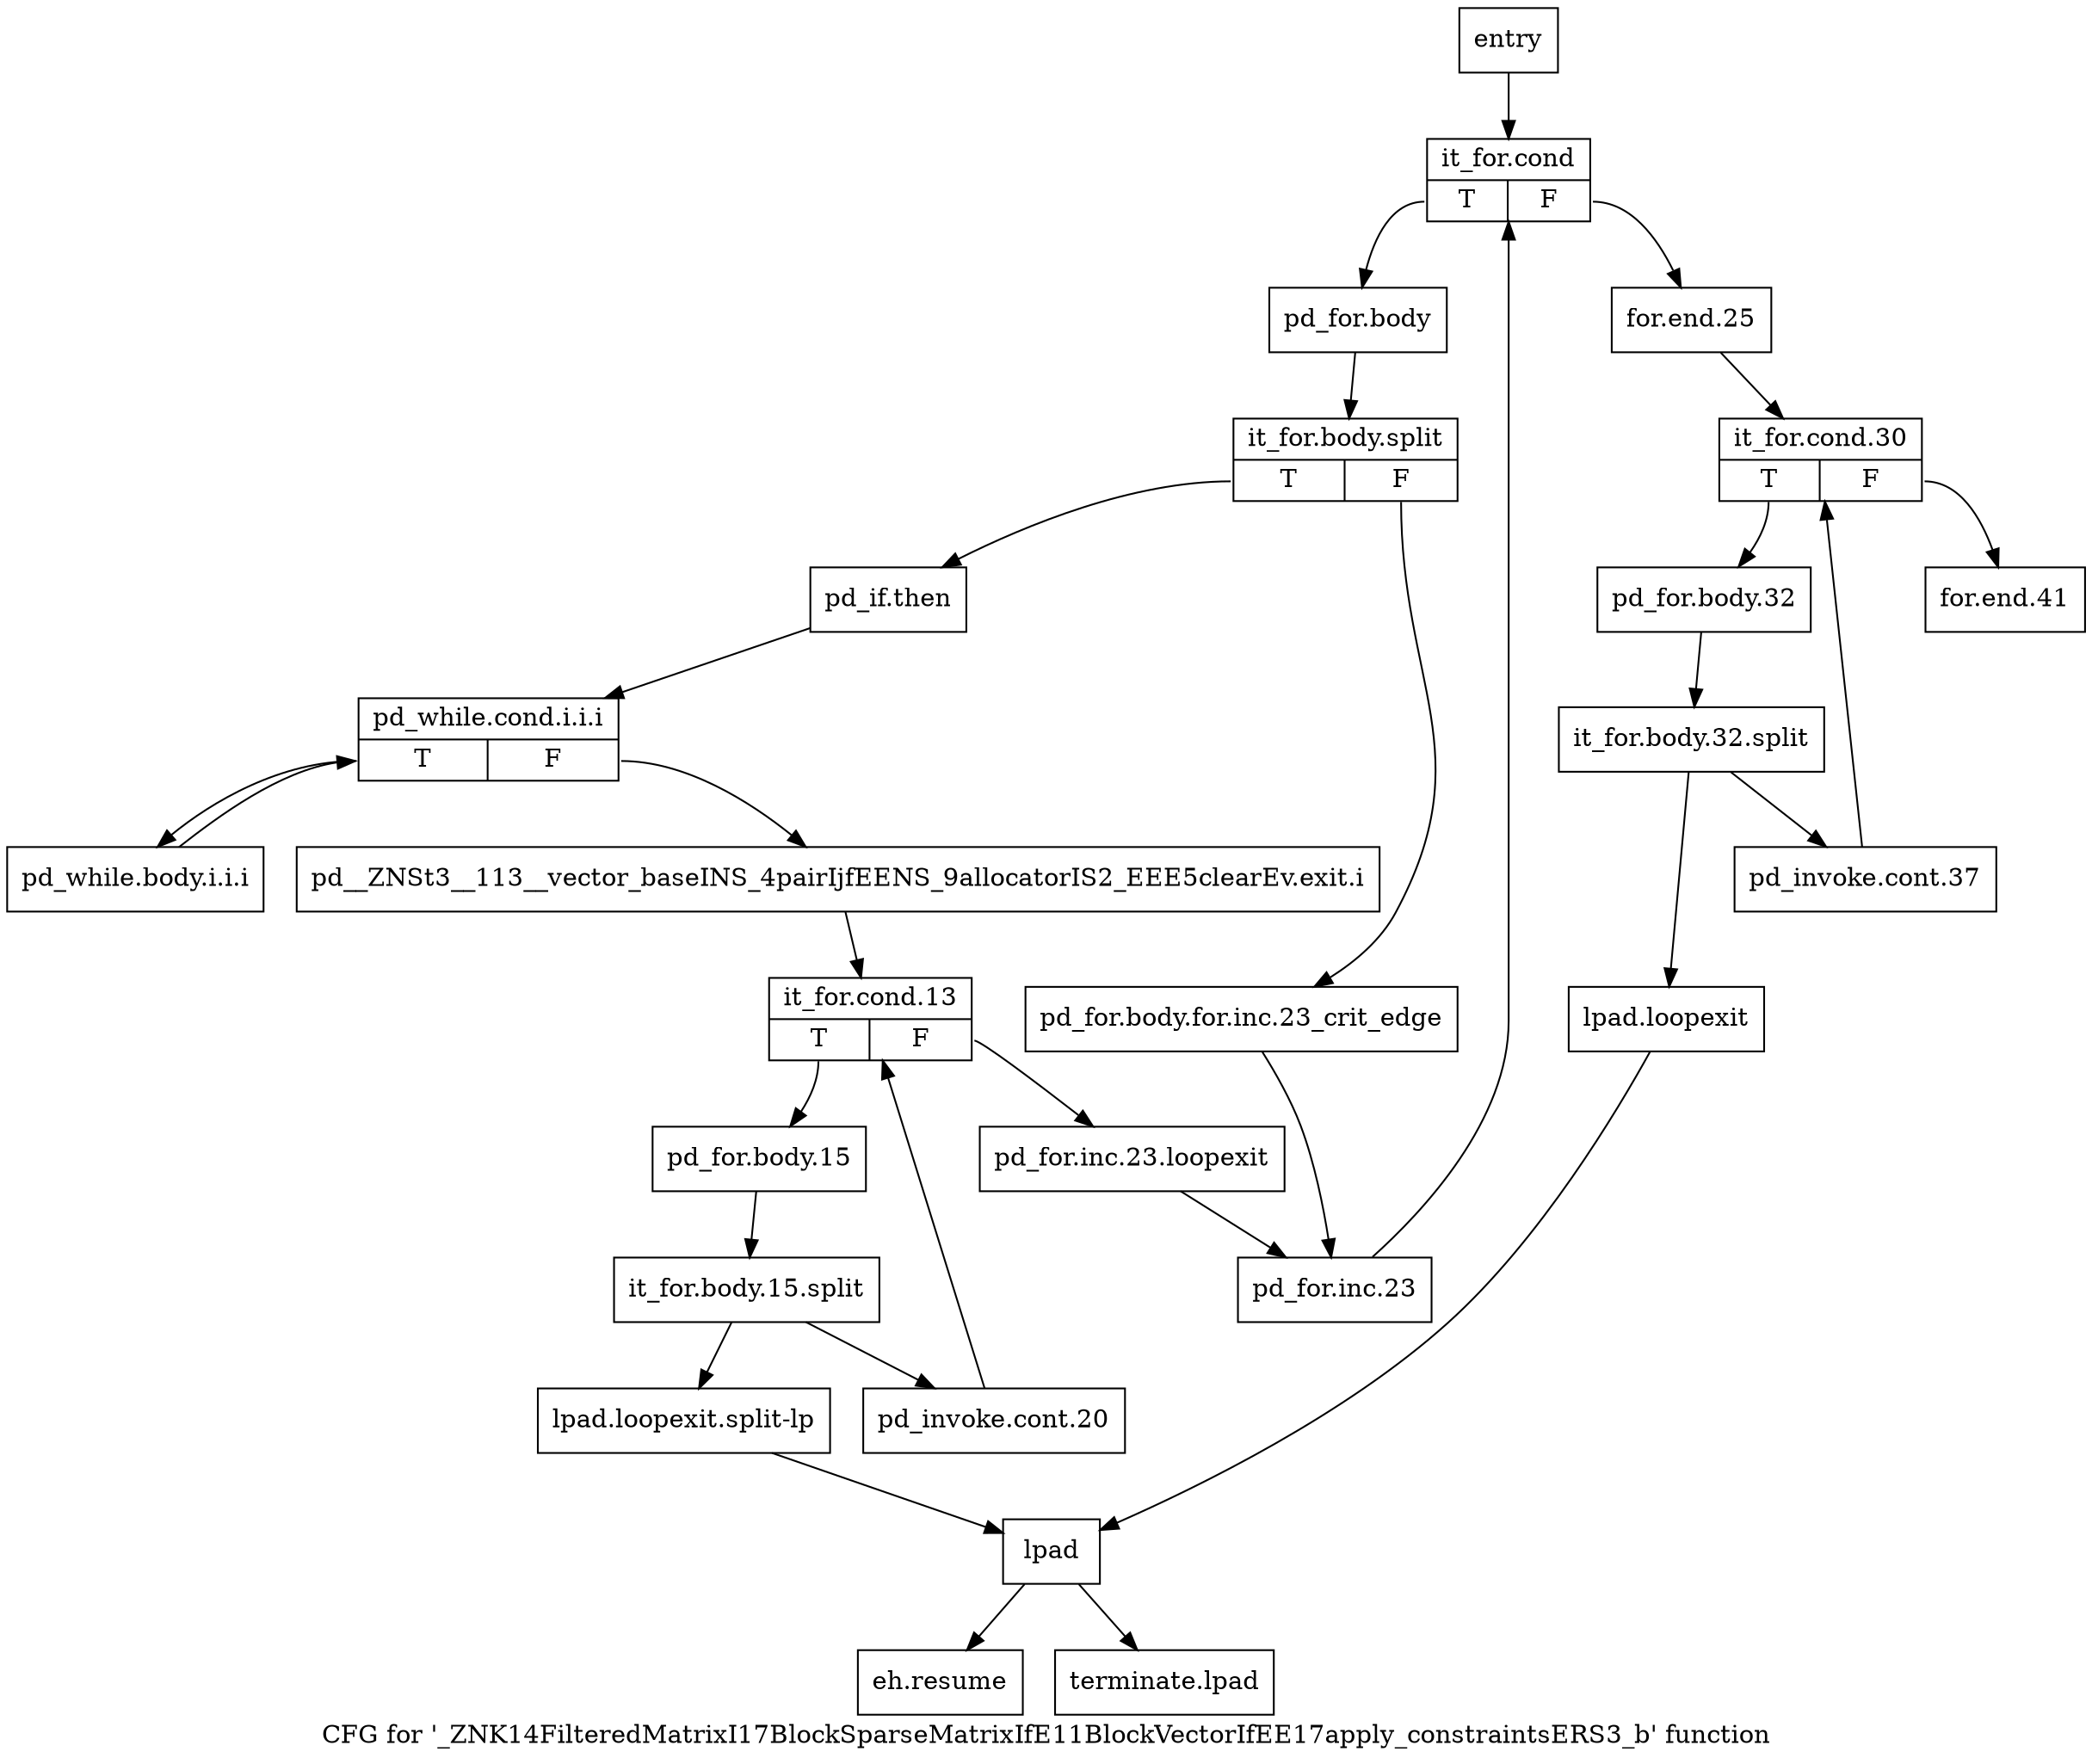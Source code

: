 digraph "CFG for '_ZNK14FilteredMatrixI17BlockSparseMatrixIfE11BlockVectorIfEE17apply_constraintsERS3_b' function" {
	label="CFG for '_ZNK14FilteredMatrixI17BlockSparseMatrixIfE11BlockVectorIfEE17apply_constraintsERS3_b' function";

	Node0x47c64d0 [shape=record,label="{entry}"];
	Node0x47c64d0 -> Node0x47c6520;
	Node0x47c6520 [shape=record,label="{it_for.cond|{<s0>T|<s1>F}}"];
	Node0x47c6520:s0 -> Node0x47c6570;
	Node0x47c6520:s1 -> Node0x47c69d0;
	Node0x47c6570 [shape=record,label="{pd_for.body}"];
	Node0x47c6570 -> Node0xa708620;
	Node0xa708620 [shape=record,label="{it_for.body.split|{<s0>T|<s1>F}}"];
	Node0xa708620:s0 -> Node0x47c6610;
	Node0xa708620:s1 -> Node0x47c65c0;
	Node0x47c65c0 [shape=record,label="{pd_for.body.for.inc.23_crit_edge}"];
	Node0x47c65c0 -> Node0x47c6980;
	Node0x47c6610 [shape=record,label="{pd_if.then}"];
	Node0x47c6610 -> Node0x47c6660;
	Node0x47c6660 [shape=record,label="{pd_while.cond.i.i.i|{<s0>T|<s1>F}}"];
	Node0x47c6660:s0 -> Node0x47c66b0;
	Node0x47c6660:s1 -> Node0x47c6700;
	Node0x47c66b0 [shape=record,label="{pd_while.body.i.i.i}"];
	Node0x47c66b0 -> Node0x47c6660;
	Node0x47c6700 [shape=record,label="{pd__ZNSt3__113__vector_baseINS_4pairIjfEENS_9allocatorIS2_EEE5clearEv.exit.i}"];
	Node0x47c6700 -> Node0x47c6750;
	Node0x47c6750 [shape=record,label="{it_for.cond.13|{<s0>T|<s1>F}}"];
	Node0x47c6750:s0 -> Node0x47c67a0;
	Node0x47c6750:s1 -> Node0x47c6930;
	Node0x47c67a0 [shape=record,label="{pd_for.body.15}"];
	Node0x47c67a0 -> Node0xa7081c0;
	Node0xa7081c0 [shape=record,label="{it_for.body.15.split}"];
	Node0xa7081c0 -> Node0x47c67f0;
	Node0xa7081c0 -> Node0x47c6890;
	Node0x47c67f0 [shape=record,label="{pd_invoke.cont.20}"];
	Node0x47c67f0 -> Node0x47c6750;
	Node0x47c6840 [shape=record,label="{lpad.loopexit}"];
	Node0x47c6840 -> Node0x47c68e0;
	Node0x47c6890 [shape=record,label="{lpad.loopexit.split-lp}"];
	Node0x47c6890 -> Node0x47c68e0;
	Node0x47c68e0 [shape=record,label="{lpad}"];
	Node0x47c68e0 -> Node0x47c6b60;
	Node0x47c68e0 -> Node0x47c6bb0;
	Node0x47c6930 [shape=record,label="{pd_for.inc.23.loopexit}"];
	Node0x47c6930 -> Node0x47c6980;
	Node0x47c6980 [shape=record,label="{pd_for.inc.23}"];
	Node0x47c6980 -> Node0x47c6520;
	Node0x47c69d0 [shape=record,label="{for.end.25}"];
	Node0x47c69d0 -> Node0x47c6a20;
	Node0x47c6a20 [shape=record,label="{it_for.cond.30|{<s0>T|<s1>F}}"];
	Node0x47c6a20:s0 -> Node0x47c6a70;
	Node0x47c6a20:s1 -> Node0x47c6b10;
	Node0x47c6a70 [shape=record,label="{pd_for.body.32}"];
	Node0x47c6a70 -> Node0xa707f90;
	Node0xa707f90 [shape=record,label="{it_for.body.32.split}"];
	Node0xa707f90 -> Node0x47c6ac0;
	Node0xa707f90 -> Node0x47c6840;
	Node0x47c6ac0 [shape=record,label="{pd_invoke.cont.37}"];
	Node0x47c6ac0 -> Node0x47c6a20;
	Node0x47c6b10 [shape=record,label="{for.end.41}"];
	Node0x47c6b60 [shape=record,label="{eh.resume}"];
	Node0x47c6bb0 [shape=record,label="{terminate.lpad}"];
}
